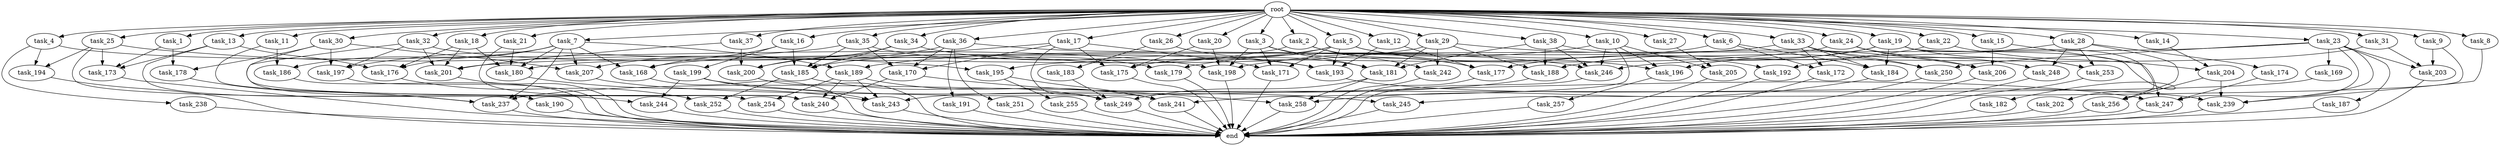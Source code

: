 digraph G {
  root [size="0.000000"];
  task_1 [size="10.240000"];
  task_2 [size="10.240000"];
  task_3 [size="10.240000"];
  task_4 [size="10.240000"];
  task_5 [size="10.240000"];
  task_6 [size="10.240000"];
  task_7 [size="10.240000"];
  task_8 [size="10.240000"];
  task_9 [size="10.240000"];
  task_10 [size="10.240000"];
  task_11 [size="10.240000"];
  task_12 [size="10.240000"];
  task_13 [size="10.240000"];
  task_14 [size="10.240000"];
  task_15 [size="10.240000"];
  task_16 [size="10.240000"];
  task_17 [size="10.240000"];
  task_18 [size="10.240000"];
  task_19 [size="10.240000"];
  task_20 [size="10.240000"];
  task_21 [size="10.240000"];
  task_22 [size="10.240000"];
  task_23 [size="10.240000"];
  task_24 [size="10.240000"];
  task_25 [size="10.240000"];
  task_26 [size="10.240000"];
  task_27 [size="10.240000"];
  task_28 [size="10.240000"];
  task_29 [size="10.240000"];
  task_30 [size="10.240000"];
  task_31 [size="10.240000"];
  task_32 [size="10.240000"];
  task_33 [size="10.240000"];
  task_34 [size="10.240000"];
  task_35 [size="10.240000"];
  task_36 [size="10.240000"];
  task_37 [size="10.240000"];
  task_38 [size="10.240000"];
  task_168 [size="14259291422.720001"];
  task_169 [size="5497558138.880000"];
  task_170 [size="8761733283.840000"];
  task_171 [size="11940009082.880001"];
  task_172 [size="3435973836.800000"];
  task_173 [size="11940009082.880001"];
  task_174 [size="6957847019.520000"];
  task_175 [size="16664473108.480000"];
  task_176 [size="11940009082.880001"];
  task_177 [size="16234976378.880001"];
  task_178 [size="4982162063.360000"];
  task_179 [size="1116691496.960000"];
  task_180 [size="14688788152.320000"];
  task_181 [size="8160437862.400001"];
  task_182 [size="1374389534.720000"];
  task_183 [size="2147483648.000000"];
  task_184 [size="4810363371.520000"];
  task_185 [size="9277129359.360001"];
  task_186 [size="9706626088.960001"];
  task_187 [size="5497558138.880000"];
  task_188 [size="6012954214.400001"];
  task_189 [size="4552665333.760000"];
  task_190 [size="1374389534.720000"];
  task_191 [size="4209067950.080000"];
  task_192 [size="13915694039.040001"];
  task_193 [size="17265768529.920002"];
  task_194 [size="7730941132.800000"];
  task_195 [size="11166914969.600000"];
  task_196 [size="9105330667.520000"];
  task_197 [size="2491081031.680000"];
  task_198 [size="10136122818.559999"];
  task_199 [size="3092376453.120000"];
  task_200 [size="7645041786.880000"];
  task_201 [size="16922171146.240000"];
  task_202 [size="8589934592.000000"];
  task_203 [size="12799002542.080000"];
  task_204 [size="1116691496.960000"];
  task_205 [size="3865470566.400000"];
  task_206 [size="14946486190.080000"];
  task_207 [size="9191230013.440001"];
  task_237 [size="12283606466.559999"];
  task_238 [size="773094113.280000"];
  task_239 [size="16836271800.320000"];
  task_240 [size="11081015623.680000"];
  task_241 [size="14860586844.160000"];
  task_242 [size="7645041786.880000"];
  task_243 [size="15204184227.840000"];
  task_244 [size="5841155522.560000"];
  task_245 [size="11166914969.600000"];
  task_246 [size="11166914969.600000"];
  task_247 [size="15805479649.280001"];
  task_248 [size="7301444403.200000"];
  task_249 [size="19756849561.600002"];
  task_250 [size="8933531975.680000"];
  task_251 [size="4209067950.080000"];
  task_252 [size="10995116277.760000"];
  task_253 [size="12541304504.320000"];
  task_254 [size="15547781611.520000"];
  task_255 [size="5497558138.880000"];
  task_256 [size="8332236554.240000"];
  task_257 [size="773094113.280000"];
  task_258 [size="8933531975.680000"];
  end [size="0.000000"];

  root -> task_1 [size="1.000000"];
  root -> task_2 [size="1.000000"];
  root -> task_3 [size="1.000000"];
  root -> task_4 [size="1.000000"];
  root -> task_5 [size="1.000000"];
  root -> task_6 [size="1.000000"];
  root -> task_7 [size="1.000000"];
  root -> task_8 [size="1.000000"];
  root -> task_9 [size="1.000000"];
  root -> task_10 [size="1.000000"];
  root -> task_11 [size="1.000000"];
  root -> task_12 [size="1.000000"];
  root -> task_13 [size="1.000000"];
  root -> task_14 [size="1.000000"];
  root -> task_15 [size="1.000000"];
  root -> task_16 [size="1.000000"];
  root -> task_17 [size="1.000000"];
  root -> task_18 [size="1.000000"];
  root -> task_19 [size="1.000000"];
  root -> task_20 [size="1.000000"];
  root -> task_21 [size="1.000000"];
  root -> task_22 [size="1.000000"];
  root -> task_23 [size="1.000000"];
  root -> task_24 [size="1.000000"];
  root -> task_25 [size="1.000000"];
  root -> task_26 [size="1.000000"];
  root -> task_27 [size="1.000000"];
  root -> task_28 [size="1.000000"];
  root -> task_29 [size="1.000000"];
  root -> task_30 [size="1.000000"];
  root -> task_31 [size="1.000000"];
  root -> task_32 [size="1.000000"];
  root -> task_33 [size="1.000000"];
  root -> task_34 [size="1.000000"];
  root -> task_35 [size="1.000000"];
  root -> task_36 [size="1.000000"];
  root -> task_37 [size="1.000000"];
  root -> task_38 [size="1.000000"];
  task_1 -> task_173 [size="411041792.000000"];
  task_1 -> task_178 [size="411041792.000000"];
  task_2 -> task_177 [size="536870912.000000"];
  task_2 -> task_185 [size="536870912.000000"];
  task_2 -> task_242 [size="536870912.000000"];
  task_3 -> task_171 [size="75497472.000000"];
  task_3 -> task_177 [size="75497472.000000"];
  task_3 -> task_181 [size="75497472.000000"];
  task_3 -> task_198 [size="75497472.000000"];
  task_4 -> task_194 [size="75497472.000000"];
  task_4 -> task_198 [size="75497472.000000"];
  task_4 -> task_238 [size="75497472.000000"];
  task_5 -> task_168 [size="679477248.000000"];
  task_5 -> task_171 [size="679477248.000000"];
  task_5 -> task_175 [size="679477248.000000"];
  task_5 -> task_192 [size="679477248.000000"];
  task_5 -> task_193 [size="679477248.000000"];
  task_5 -> task_196 [size="679477248.000000"];
  task_6 -> task_172 [size="301989888.000000"];
  task_6 -> task_184 [size="301989888.000000"];
  task_6 -> task_198 [size="301989888.000000"];
  task_7 -> task_168 [size="411041792.000000"];
  task_7 -> task_176 [size="411041792.000000"];
  task_7 -> task_180 [size="411041792.000000"];
  task_7 -> task_186 [size="411041792.000000"];
  task_7 -> task_189 [size="411041792.000000"];
  task_7 -> task_207 [size="411041792.000000"];
  task_7 -> task_237 [size="411041792.000000"];
  task_8 -> task_239 [size="134217728.000000"];
  task_9 -> task_203 [size="411041792.000000"];
  task_9 -> task_245 [size="411041792.000000"];
  task_10 -> task_179 [size="75497472.000000"];
  task_10 -> task_196 [size="75497472.000000"];
  task_10 -> task_205 [size="75497472.000000"];
  task_10 -> task_241 [size="75497472.000000"];
  task_10 -> task_246 [size="75497472.000000"];
  task_11 -> task_186 [size="536870912.000000"];
  task_11 -> task_244 [size="536870912.000000"];
  task_12 -> task_177 [size="838860800.000000"];
  task_12 -> task_193 [size="838860800.000000"];
  task_13 -> task_173 [size="75497472.000000"];
  task_13 -> task_176 [size="75497472.000000"];
  task_13 -> task_237 [size="75497472.000000"];
  task_14 -> task_204 [size="33554432.000000"];
  task_15 -> task_202 [size="838860800.000000"];
  task_15 -> task_206 [size="838860800.000000"];
  task_16 -> task_168 [size="301989888.000000"];
  task_16 -> task_185 [size="301989888.000000"];
  task_16 -> task_199 [size="301989888.000000"];
  task_17 -> task_170 [size="411041792.000000"];
  task_17 -> task_171 [size="411041792.000000"];
  task_17 -> task_175 [size="411041792.000000"];
  task_17 -> task_200 [size="411041792.000000"];
  task_17 -> task_249 [size="411041792.000000"];
  task_18 -> task_176 [size="679477248.000000"];
  task_18 -> task_180 [size="679477248.000000"];
  task_18 -> task_201 [size="679477248.000000"];
  task_19 -> task_177 [size="134217728.000000"];
  task_19 -> task_182 [size="134217728.000000"];
  task_19 -> task_184 [size="134217728.000000"];
  task_19 -> task_196 [size="134217728.000000"];
  task_19 -> task_247 [size="134217728.000000"];
  task_19 -> task_253 [size="134217728.000000"];
  task_20 -> task_175 [size="536870912.000000"];
  task_20 -> task_198 [size="536870912.000000"];
  task_21 -> task_180 [size="134217728.000000"];
  task_21 -> task_240 [size="134217728.000000"];
  task_22 -> task_188 [size="75497472.000000"];
  task_22 -> task_204 [size="75497472.000000"];
  task_23 -> task_169 [size="536870912.000000"];
  task_23 -> task_187 [size="536870912.000000"];
  task_23 -> task_201 [size="536870912.000000"];
  task_23 -> task_203 [size="536870912.000000"];
  task_23 -> task_239 [size="536870912.000000"];
  task_23 -> task_247 [size="536870912.000000"];
  task_23 -> task_250 [size="536870912.000000"];
  task_24 -> task_195 [size="411041792.000000"];
  task_24 -> task_206 [size="411041792.000000"];
  task_24 -> task_253 [size="411041792.000000"];
  task_25 -> task_173 [size="679477248.000000"];
  task_25 -> task_194 [size="679477248.000000"];
  task_25 -> task_195 [size="679477248.000000"];
  task_25 -> task_254 [size="679477248.000000"];
  task_26 -> task_181 [size="209715200.000000"];
  task_26 -> task_183 [size="209715200.000000"];
  task_27 -> task_205 [size="301989888.000000"];
  task_28 -> task_174 [size="679477248.000000"];
  task_28 -> task_192 [size="679477248.000000"];
  task_28 -> task_248 [size="679477248.000000"];
  task_28 -> task_253 [size="679477248.000000"];
  task_28 -> task_256 [size="679477248.000000"];
  task_29 -> task_180 [size="209715200.000000"];
  task_29 -> task_181 [size="209715200.000000"];
  task_29 -> task_188 [size="209715200.000000"];
  task_29 -> task_206 [size="209715200.000000"];
  task_29 -> task_242 [size="209715200.000000"];
  task_30 -> task_178 [size="75497472.000000"];
  task_30 -> task_197 [size="75497472.000000"];
  task_30 -> task_207 [size="75497472.000000"];
  task_30 -> task_240 [size="75497472.000000"];
  task_31 -> task_203 [size="301989888.000000"];
  task_31 -> task_246 [size="301989888.000000"];
  task_32 -> task_190 [size="134217728.000000"];
  task_32 -> task_193 [size="134217728.000000"];
  task_32 -> task_197 [size="134217728.000000"];
  task_32 -> task_201 [size="134217728.000000"];
  task_33 -> task_172 [size="33554432.000000"];
  task_33 -> task_184 [size="33554432.000000"];
  task_33 -> task_189 [size="33554432.000000"];
  task_33 -> task_248 [size="33554432.000000"];
  task_33 -> task_250 [size="33554432.000000"];
  task_34 -> task_185 [size="33554432.000000"];
  task_34 -> task_193 [size="33554432.000000"];
  task_34 -> task_200 [size="33554432.000000"];
  task_35 -> task_170 [size="33554432.000000"];
  task_35 -> task_179 [size="33554432.000000"];
  task_35 -> task_185 [size="33554432.000000"];
  task_35 -> task_197 [size="33554432.000000"];
  task_36 -> task_170 [size="411041792.000000"];
  task_36 -> task_191 [size="411041792.000000"];
  task_36 -> task_207 [size="411041792.000000"];
  task_36 -> task_246 [size="411041792.000000"];
  task_36 -> task_251 [size="411041792.000000"];
  task_37 -> task_200 [size="301989888.000000"];
  task_37 -> task_201 [size="301989888.000000"];
  task_38 -> task_181 [size="301989888.000000"];
  task_38 -> task_188 [size="301989888.000000"];
  task_38 -> task_246 [size="301989888.000000"];
  task_38 -> task_250 [size="301989888.000000"];
  task_168 -> end [size="1.000000"];
  task_169 -> task_243 [size="536870912.000000"];
  task_170 -> task_240 [size="33554432.000000"];
  task_170 -> task_258 [size="33554432.000000"];
  task_171 -> end [size="1.000000"];
  task_172 -> end [size="1.000000"];
  task_173 -> end [size="1.000000"];
  task_174 -> task_247 [size="838860800.000000"];
  task_175 -> end [size="1.000000"];
  task_176 -> task_252 [size="536870912.000000"];
  task_177 -> end [size="1.000000"];
  task_178 -> task_237 [size="679477248.000000"];
  task_179 -> end [size="1.000000"];
  task_180 -> task_243 [size="75497472.000000"];
  task_181 -> task_249 [size="301989888.000000"];
  task_181 -> task_258 [size="301989888.000000"];
  task_182 -> end [size="1.000000"];
  task_183 -> task_249 [size="679477248.000000"];
  task_184 -> task_258 [size="536870912.000000"];
  task_185 -> task_249 [size="536870912.000000"];
  task_185 -> task_252 [size="536870912.000000"];
  task_186 -> end [size="1.000000"];
  task_187 -> end [size="1.000000"];
  task_188 -> task_237 [size="33554432.000000"];
  task_189 -> task_240 [size="838860800.000000"];
  task_189 -> task_241 [size="838860800.000000"];
  task_189 -> task_243 [size="838860800.000000"];
  task_189 -> task_254 [size="838860800.000000"];
  task_190 -> end [size="1.000000"];
  task_191 -> end [size="1.000000"];
  task_192 -> end [size="1.000000"];
  task_193 -> task_239 [size="838860800.000000"];
  task_194 -> end [size="1.000000"];
  task_195 -> task_241 [size="536870912.000000"];
  task_195 -> task_255 [size="536870912.000000"];
  task_196 -> task_257 [size="75497472.000000"];
  task_197 -> end [size="1.000000"];
  task_198 -> end [size="1.000000"];
  task_199 -> task_243 [size="33554432.000000"];
  task_199 -> task_244 [size="33554432.000000"];
  task_199 -> task_247 [size="33554432.000000"];
  task_200 -> end [size="1.000000"];
  task_201 -> end [size="1.000000"];
  task_202 -> end [size="1.000000"];
  task_203 -> end [size="1.000000"];
  task_204 -> task_239 [size="134217728.000000"];
  task_204 -> task_256 [size="134217728.000000"];
  task_205 -> end [size="1.000000"];
  task_206 -> end [size="1.000000"];
  task_207 -> task_245 [size="679477248.000000"];
  task_237 -> end [size="1.000000"];
  task_238 -> end [size="1.000000"];
  task_239 -> end [size="1.000000"];
  task_240 -> end [size="1.000000"];
  task_241 -> end [size="1.000000"];
  task_242 -> end [size="1.000000"];
  task_243 -> end [size="1.000000"];
  task_244 -> end [size="1.000000"];
  task_245 -> end [size="1.000000"];
  task_246 -> end [size="1.000000"];
  task_247 -> end [size="1.000000"];
  task_248 -> end [size="1.000000"];
  task_249 -> end [size="1.000000"];
  task_250 -> end [size="1.000000"];
  task_251 -> end [size="1.000000"];
  task_252 -> end [size="1.000000"];
  task_253 -> end [size="1.000000"];
  task_254 -> end [size="1.000000"];
  task_255 -> end [size="1.000000"];
  task_256 -> end [size="1.000000"];
  task_257 -> end [size="1.000000"];
  task_258 -> end [size="1.000000"];
}
